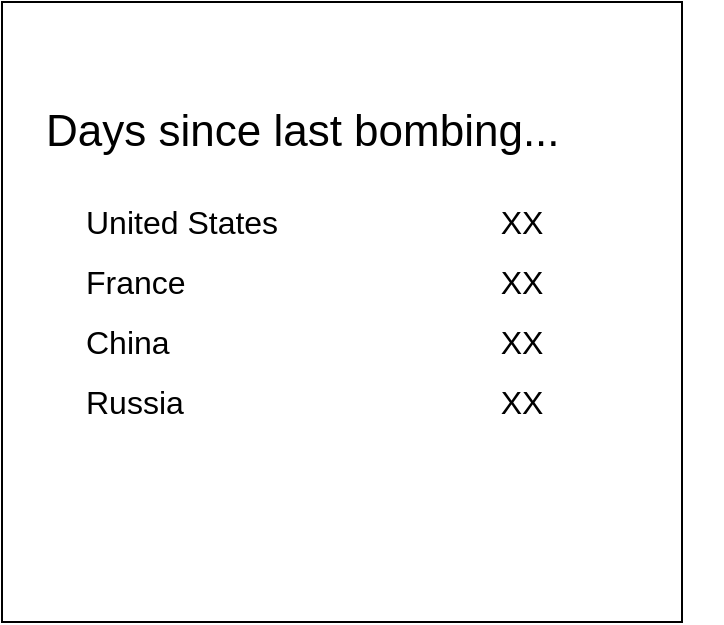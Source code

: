 <mxfile version="14.6.13" type="device"><diagram id="ZjmATGbQXkqZ_r6k_zBi" name="Page-1"><mxGraphModel dx="1102" dy="1000" grid="1" gridSize="10" guides="1" tooltips="1" connect="1" arrows="1" fold="1" page="1" pageScale="1" pageWidth="850" pageHeight="1100" math="0" shadow="0"><root><mxCell id="0"/><mxCell id="1" parent="0"/><mxCell id="lrg1in4D-KX8cOmX5uQf-1" value="" style="rounded=0;whiteSpace=wrap;html=1;" vertex="1" parent="1"><mxGeometry x="110" y="120" width="340" height="310" as="geometry"/></mxCell><mxCell id="lrg1in4D-KX8cOmX5uQf-2" value="Days since last bombing..." style="text;html=1;strokeColor=none;fillColor=none;align=left;verticalAlign=middle;whiteSpace=wrap;rounded=0;fontSize=22;" vertex="1" parent="1"><mxGeometry x="130" y="160" width="340" height="50" as="geometry"/></mxCell><mxCell id="lrg1in4D-KX8cOmX5uQf-3" value="United States" style="text;html=1;strokeColor=none;fillColor=none;align=left;verticalAlign=middle;whiteSpace=wrap;rounded=0;fontSize=16;" vertex="1" parent="1"><mxGeometry x="150" y="220" width="160" height="20" as="geometry"/></mxCell><mxCell id="lrg1in4D-KX8cOmX5uQf-4" value="France" style="text;html=1;strokeColor=none;fillColor=none;align=left;verticalAlign=middle;whiteSpace=wrap;rounded=0;fontSize=16;" vertex="1" parent="1"><mxGeometry x="150" y="250" width="160" height="20" as="geometry"/></mxCell><mxCell id="lrg1in4D-KX8cOmX5uQf-5" value="China" style="text;html=1;strokeColor=none;fillColor=none;align=left;verticalAlign=middle;whiteSpace=wrap;rounded=0;fontSize=16;" vertex="1" parent="1"><mxGeometry x="150" y="280" width="160" height="20" as="geometry"/></mxCell><mxCell id="lrg1in4D-KX8cOmX5uQf-6" value="Russia" style="text;html=1;strokeColor=none;fillColor=none;align=left;verticalAlign=middle;whiteSpace=wrap;rounded=0;fontSize=16;" vertex="1" parent="1"><mxGeometry x="150" y="310" width="160" height="20" as="geometry"/></mxCell><mxCell id="lrg1in4D-KX8cOmX5uQf-7" value="XX" style="text;html=1;strokeColor=none;fillColor=none;align=center;verticalAlign=middle;whiteSpace=wrap;rounded=0;fontSize=16;" vertex="1" parent="1"><mxGeometry x="350" y="220" width="40" height="20" as="geometry"/></mxCell><mxCell id="lrg1in4D-KX8cOmX5uQf-8" value="XX" style="text;html=1;strokeColor=none;fillColor=none;align=center;verticalAlign=middle;whiteSpace=wrap;rounded=0;fontSize=16;" vertex="1" parent="1"><mxGeometry x="350" y="250" width="40" height="20" as="geometry"/></mxCell><mxCell id="lrg1in4D-KX8cOmX5uQf-9" value="XX" style="text;html=1;strokeColor=none;fillColor=none;align=center;verticalAlign=middle;whiteSpace=wrap;rounded=0;fontSize=16;" vertex="1" parent="1"><mxGeometry x="350" y="280" width="40" height="20" as="geometry"/></mxCell><mxCell id="lrg1in4D-KX8cOmX5uQf-10" value="XX" style="text;html=1;strokeColor=none;fillColor=none;align=center;verticalAlign=middle;whiteSpace=wrap;rounded=0;fontSize=16;" vertex="1" parent="1"><mxGeometry x="350" y="310" width="40" height="20" as="geometry"/></mxCell></root></mxGraphModel></diagram></mxfile>